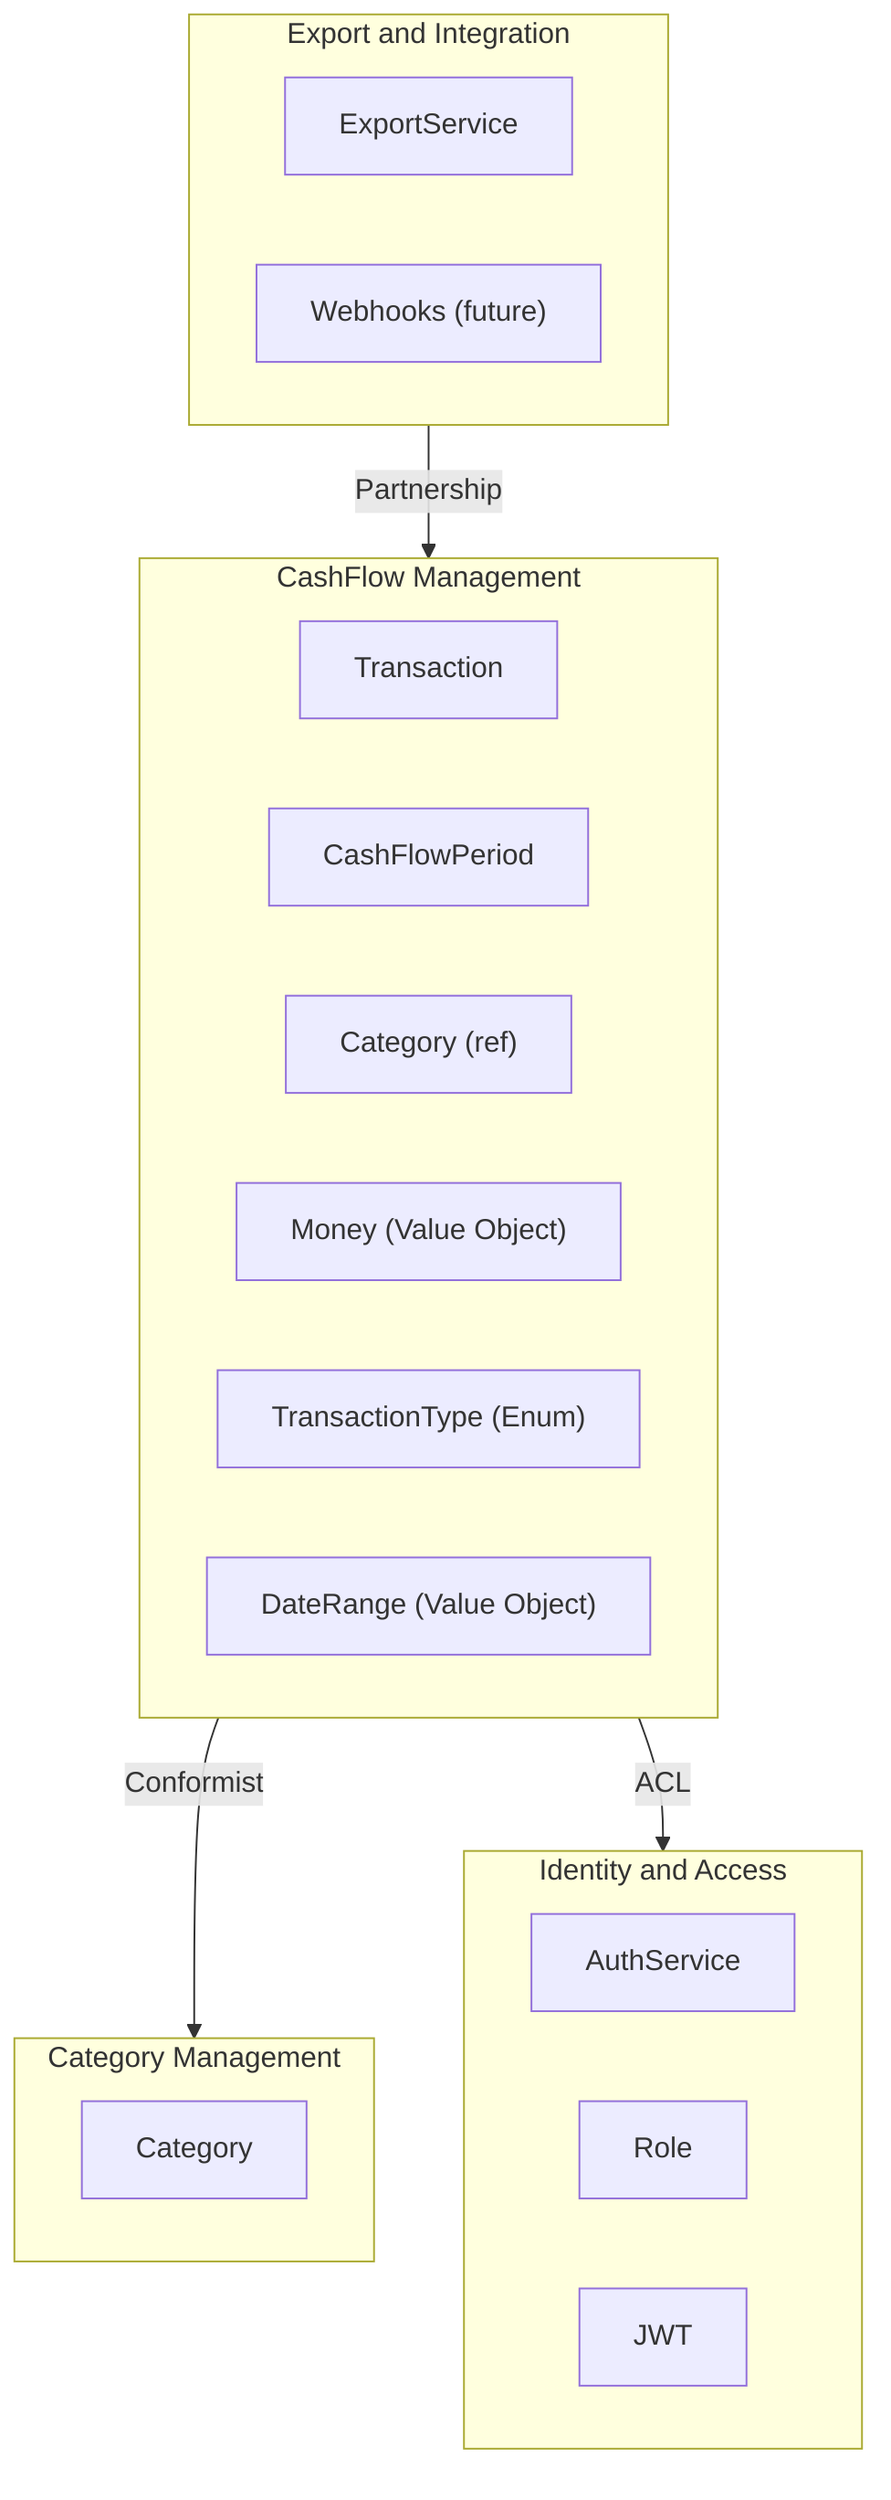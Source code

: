 graph TD

%% Domínio Principal
subgraph CF["CashFlow Management"]
    CF_Transaction["Transaction"]
    CF_CashFlowPeriod["CashFlowPeriod"]
    CF_CategoryRef["Category (ref)"]
    CF_Money["Money (Value Object)"]
    CF_TransactionType["TransactionType (Enum)"]
    CF_DateRange["DateRange (Value Object)"]
end

%% Subdomínio de Suporte
subgraph CAT["Category Management"]
    CAT_Category["Category"]
end

%% Subdomínio Genérico
subgraph AUTH["Identity and Access"]
    AUTH_AuthService["AuthService"]
    AUTH_Role["Role"]
    AUTH_JWT["JWT"]
end

%% Exportação e Integração
subgraph EXPORT["Export and Integration"]
    EXPORT_Service["ExportService"]
    EXPORT_Webhooks["Webhooks (future)"]
end

%% Relacionamentos
CF -->|Conformist| CAT
CF -->|ACL| AUTH
EXPORT -->|Partnership| CF